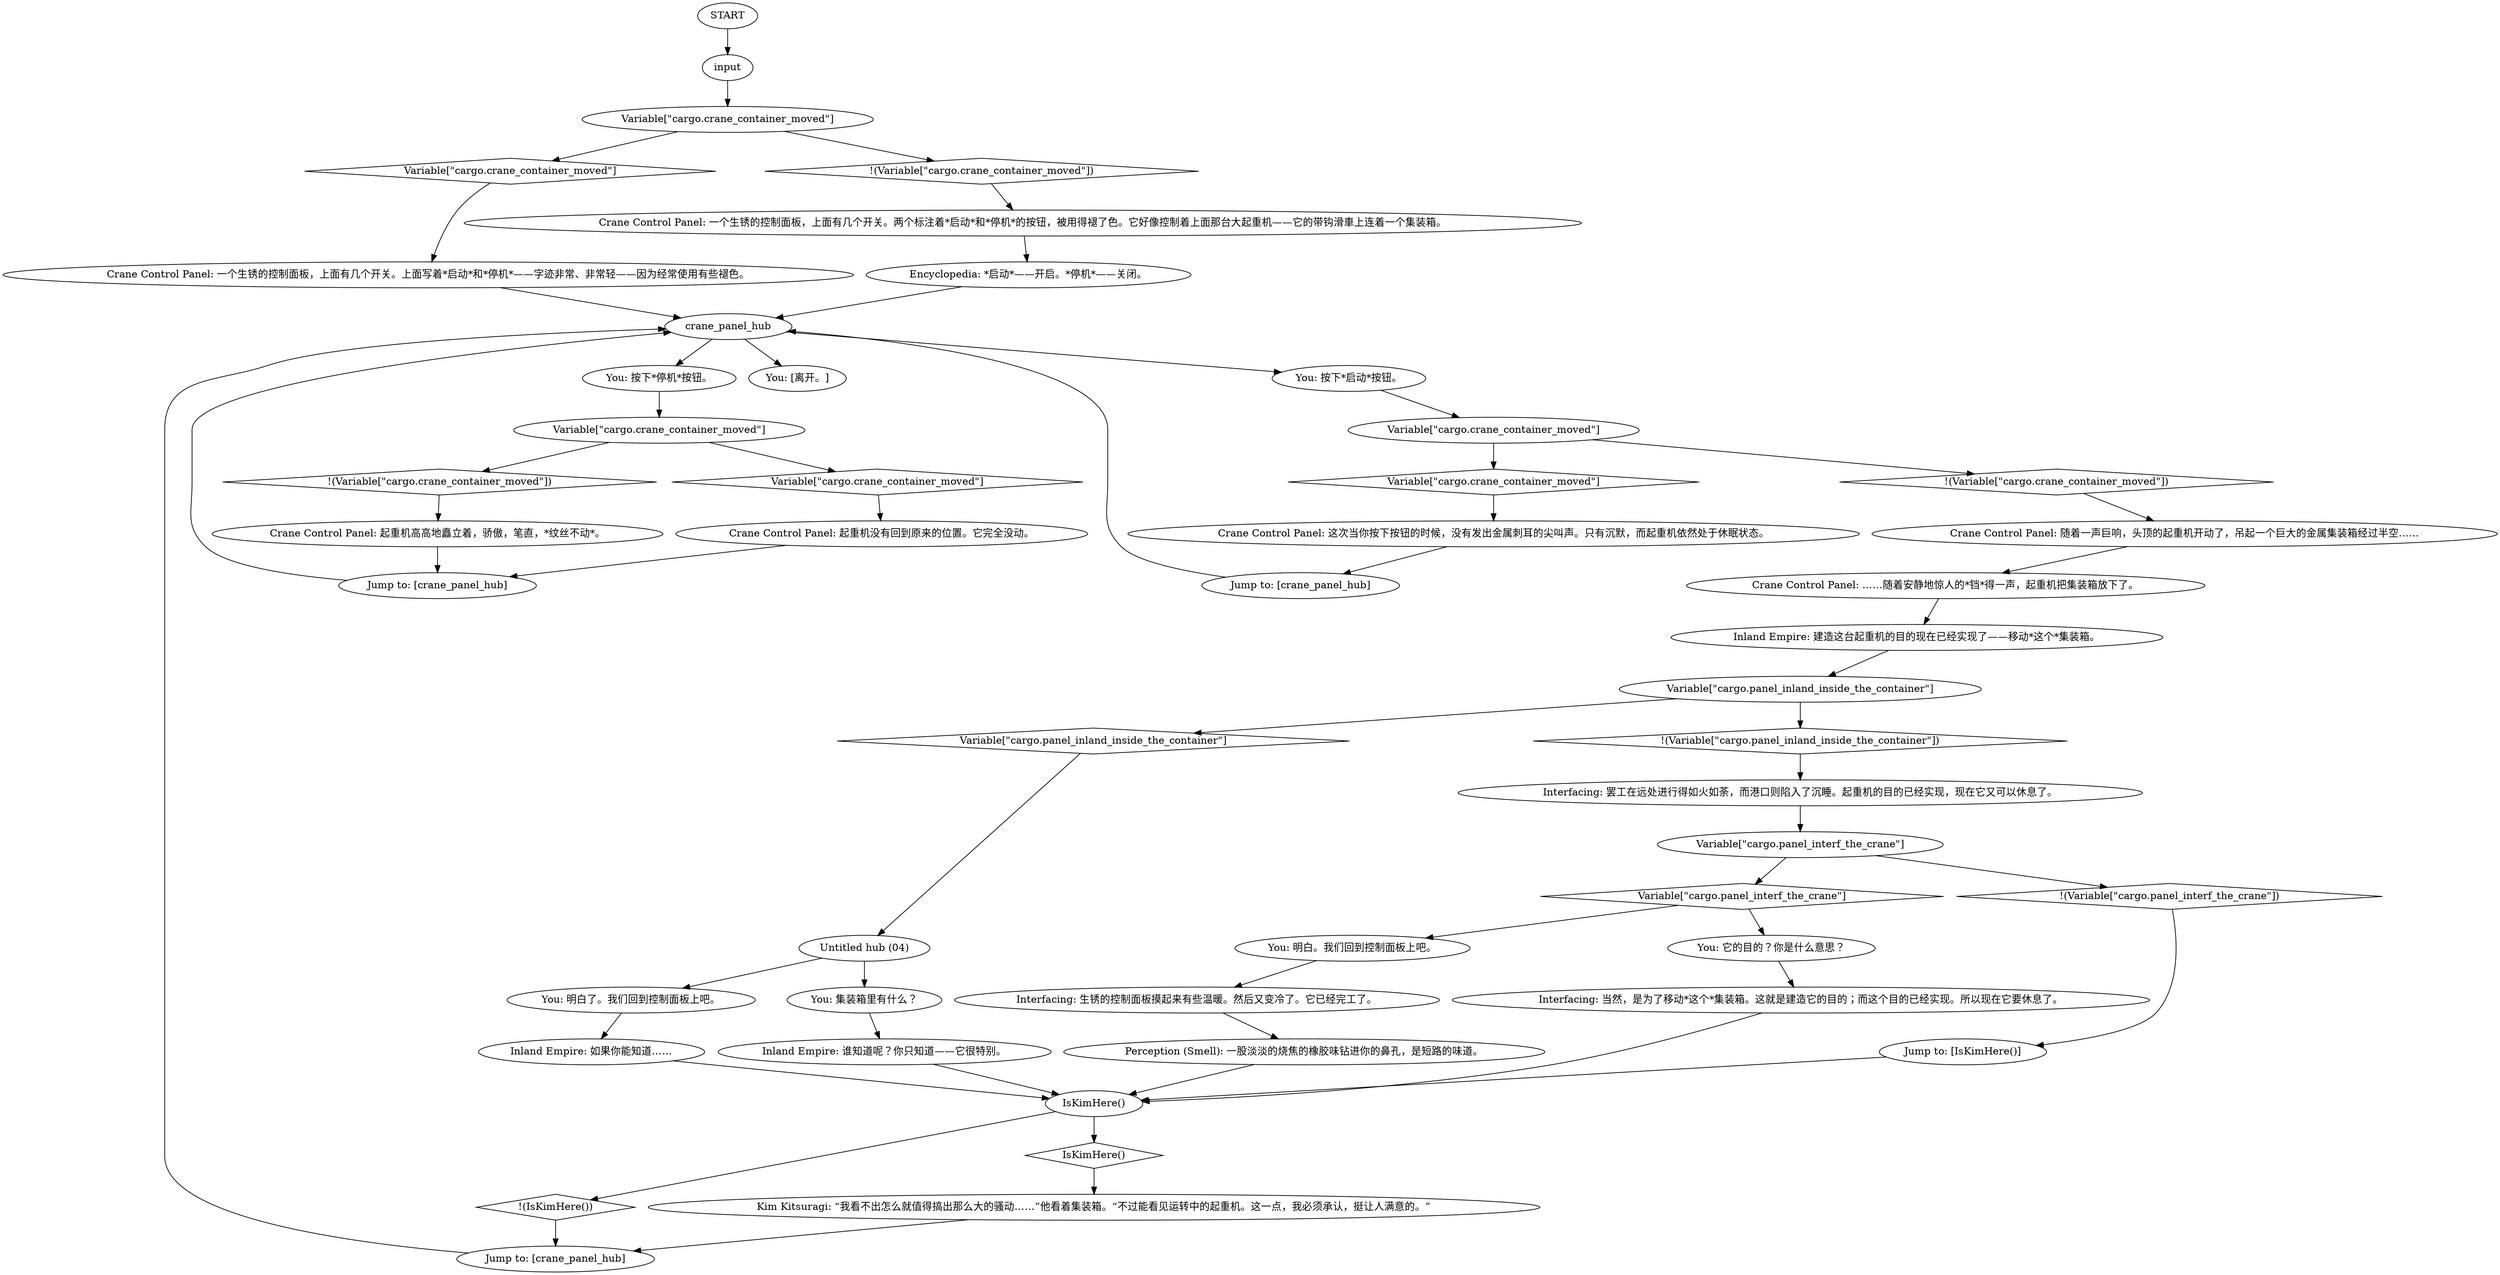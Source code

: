 # CONTAINERYARD / PANEL
# very likely we need this panel to make mega-rich-light-bendy-guy container move.
# ==================================================
digraph G {
	  0 [label="START"];
	  1 [label="input"];
	  2 [label="You: [离开。]"];
	  3 [label="Encyclopedia: *启动*——开启。*停机*——关闭。"];
	  4 [label="IsKimHere()"];
	  5 [label="IsKimHere()", shape=diamond];
	  6 [label="!(IsKimHere())", shape=diamond];
	  7 [label="Crane Control Panel: 这次当你按下按钮的时候，没有发出金属刺耳的尖叫声。只有沉默，而起重机依然处于休眠状态。"];
	  8 [label="Crane Control Panel: 起重机没有回到原来的位置。它完全没动。"];
	  9 [label="Crane Control Panel: 随着一声巨响，头顶的起重机开动了，吊起一个巨大的金属集装箱经过半空……"];
	  10 [label="You: 明白。我们回到控制面板上吧。"];
	  11 [label="Jump to: [crane_panel_hub]"];
	  12 [label="Perception (Smell): 一股淡淡的烧焦的橡胶味钻进你的鼻孔，是短路的味道。"];
	  13 [label="Variable[\"cargo.crane_container_moved\"]"];
	  14 [label="Variable[\"cargo.crane_container_moved\"]", shape=diamond];
	  15 [label="!(Variable[\"cargo.crane_container_moved\"])", shape=diamond];
	  16 [label="Inland Empire: 建造这台起重机的目的现在已经实现了——移动*这个*集装箱。"];
	  17 [label="Jump to: [IsKimHere()]"];
	  18 [label="You: 按下*停机*按钮。"];
	  19 [label="Variable[\"cargo.crane_container_moved\"]"];
	  20 [label="Variable[\"cargo.crane_container_moved\"]", shape=diamond];
	  21 [label="!(Variable[\"cargo.crane_container_moved\"])", shape=diamond];
	  22 [label="You: 明白了。我们回到控制面板上吧。"];
	  23 [label="Kim Kitsuragi: “我看不出怎么就值得搞出那么大的骚动……”他看着集装箱。“不过能看见运转中的起重机。这一点，我必须承认，挺让人满意的。”"];
	  24 [label="Jump to: [crane_panel_hub]"];
	  25 [label="Jump to: [crane_panel_hub]"];
	  26 [label="You: 它的目的？你是什么意思？"];
	  27 [label="Interfacing: 罢工在远处进行得如火如荼，而港口则陷入了沉睡。起重机的目的已经实现，现在它又可以休息了。"];
	  28 [label="Variable[\"cargo.panel_interf_the_crane\"]"];
	  29 [label="Variable[\"cargo.panel_interf_the_crane\"]", shape=diamond];
	  30 [label="!(Variable[\"cargo.panel_interf_the_crane\"])", shape=diamond];
	  31 [label="Inland Empire: 如果你能知道……"];
	  32 [label="You: 集装箱里有什么？"];
	  33 [label="You: 按下*启动*按钮。"];
	  34 [label="Inland Empire: 谁知道呢？你只知道——它很特别。"];
	  35 [label="Untitled hub (04)"];
	  36 [label="crane_panel_hub"];
	  37 [label="Crane Control Panel: 一个生锈的控制面板，上面有几个开关。两个标注着*启动*和*停机*的按钮，被用得褪了色。它好像控制着上面那台大起重机——它的带钩滑車上连着一个集装箱。"];
	  38 [label="Crane Control Panel: ……随着安静地惊人的*铛*得一声，起重机把集装箱放下了。"];
	  39 [label="Interfacing: 生锈的控制面板摸起来有些温暖。然后又变冷了。它已经完工了。"];
	  41 [label="Interfacing: 当然，是为了移动*这个*集装箱。这就是建造它的目的；而这个目的已经实现。所以现在它要休息了。"];
	  42 [label="Variable[\"cargo.panel_inland_inside_the_container\"]"];
	  43 [label="Variable[\"cargo.panel_inland_inside_the_container\"]", shape=diamond];
	  44 [label="!(Variable[\"cargo.panel_inland_inside_the_container\"])", shape=diamond];
	  45 [label="Variable[\"cargo.crane_container_moved\"]"];
	  46 [label="Variable[\"cargo.crane_container_moved\"]", shape=diamond];
	  47 [label="!(Variable[\"cargo.crane_container_moved\"])", shape=diamond];
	  48 [label="Crane Control Panel: 起重机高高地矗立着，骄傲，笔直，*纹丝不动*。"];
	  49 [label="Crane Control Panel: 一个生锈的控制面板，上面有几个开关。上面写着*启动*和*停机*——字迹非常、非常轻——因为经常使用有些褪色。"];
	  0 -> 1
	  1 -> 45
	  3 -> 36
	  4 -> 5
	  4 -> 6
	  5 -> 23
	  6 -> 11
	  7 -> 25
	  8 -> 24
	  9 -> 38
	  10 -> 39
	  11 -> 36
	  12 -> 4
	  13 -> 14
	  13 -> 15
	  14 -> 8
	  15 -> 48
	  16 -> 42
	  17 -> 4
	  18 -> 13
	  19 -> 20
	  19 -> 21
	  20 -> 7
	  21 -> 9
	  22 -> 31
	  23 -> 11
	  24 -> 36
	  25 -> 36
	  26 -> 41
	  27 -> 28
	  28 -> 29
	  28 -> 30
	  29 -> 26
	  29 -> 10
	  30 -> 17
	  31 -> 4
	  32 -> 34
	  33 -> 19
	  34 -> 4
	  35 -> 32
	  35 -> 22
	  36 -> 33
	  36 -> 18
	  36 -> 2
	  37 -> 3
	  38 -> 16
	  39 -> 12
	  41 -> 4
	  42 -> 43
	  42 -> 44
	  43 -> 35
	  44 -> 27
	  45 -> 46
	  45 -> 47
	  46 -> 49
	  47 -> 37
	  48 -> 24
	  49 -> 36
}

